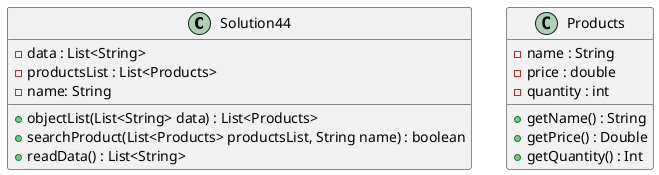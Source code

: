 @startuml

class Solution44{
'attributes
    - data : List<String>
    - productsList : List<Products>
    - name: String

'methods
    +objectList(List<String> data) : List<Products>
    +searchProduct(List<Products> productsList, String name) : boolean
    +readData() : List<String>
}

class Products{
'attributes
    - name : String
    - price : double
    - quantity : int

'methods
    +getName() : String
    +getPrice() : Double
    +getQuantity() : Int
}

@enduml